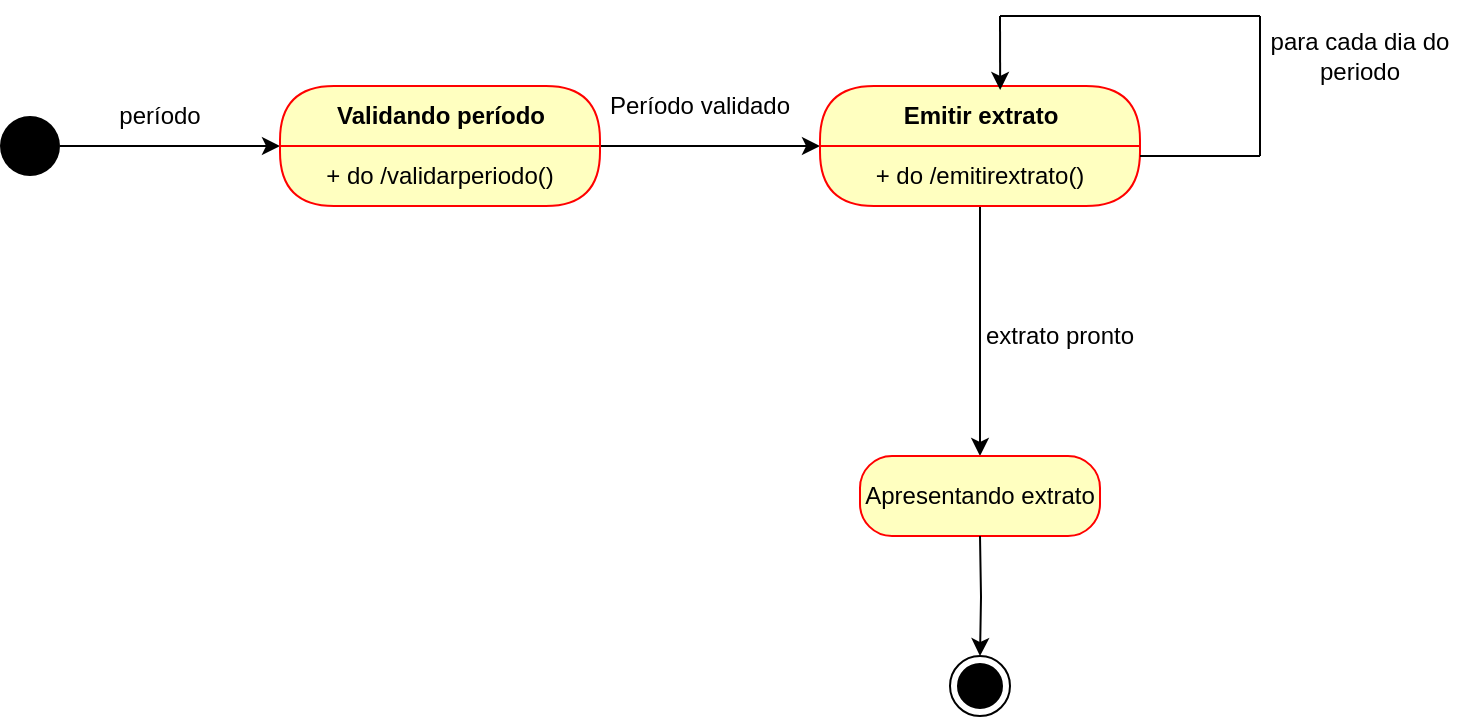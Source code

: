 <mxfile version="13.9.9" type="device"><diagram id="QU2YKQpWMsRhnobJzOWw" name="Página-1"><mxGraphModel dx="1086" dy="806" grid="1" gridSize="10" guides="1" tooltips="1" connect="1" arrows="1" fold="1" page="1" pageScale="1" pageWidth="827" pageHeight="1169" math="0" shadow="0"><root><mxCell id="0"/><mxCell id="1" parent="0"/><mxCell id="7zu1TZ4fAgvrMbDqtmIx-1" style="edgeStyle=orthogonalEdgeStyle;rounded=0;orthogonalLoop=1;jettySize=auto;html=1;" edge="1" parent="1" source="7zu1TZ4fAgvrMbDqtmIx-2"><mxGeometry relative="1" as="geometry"><mxPoint x="200" y="85" as="targetPoint"/></mxGeometry></mxCell><mxCell id="7zu1TZ4fAgvrMbDqtmIx-2" value="" style="ellipse;fillColor=#000000;strokeColor=none;" vertex="1" parent="1"><mxGeometry x="60" y="70" width="30" height="30" as="geometry"/></mxCell><mxCell id="7zu1TZ4fAgvrMbDqtmIx-3" style="edgeStyle=orthogonalEdgeStyle;rounded=0;orthogonalLoop=1;jettySize=auto;html=1;" edge="1" parent="1" source="7zu1TZ4fAgvrMbDqtmIx-4"><mxGeometry relative="1" as="geometry"><mxPoint x="470" y="85" as="targetPoint"/></mxGeometry></mxCell><mxCell id="7zu1TZ4fAgvrMbDqtmIx-4" value="Validando período" style="swimlane;html=1;fontStyle=1;align=center;verticalAlign=middle;childLayout=stackLayout;horizontal=1;startSize=30;horizontalStack=0;resizeParent=0;resizeLast=1;container=0;fontColor=#000000;collapsible=0;rounded=1;arcSize=30;strokeColor=#ff0000;fillColor=#ffffc0;swimlaneFillColor=#ffffc0;dropTarget=0;" vertex="1" parent="1"><mxGeometry x="200" y="55" width="160" height="60" as="geometry"/></mxCell><mxCell id="7zu1TZ4fAgvrMbDqtmIx-5" value="+ do /validarperiodo()" style="text;html=1;strokeColor=none;fillColor=none;align=center;verticalAlign=middle;spacingLeft=4;spacingRight=4;whiteSpace=wrap;overflow=hidden;rotatable=0;fontColor=#000000;" vertex="1" parent="7zu1TZ4fAgvrMbDqtmIx-4"><mxGeometry y="30" width="160" height="30" as="geometry"/></mxCell><mxCell id="7zu1TZ4fAgvrMbDqtmIx-6" value="Subtitle" style="text;html=1;strokeColor=none;fillColor=none;align=center;verticalAlign=middle;spacingLeft=4;spacingRight=4;whiteSpace=wrap;overflow=hidden;rotatable=0;fontColor=#000000;" vertex="1" parent="7zu1TZ4fAgvrMbDqtmIx-4"><mxGeometry y="60" width="160" as="geometry"/></mxCell><mxCell id="7zu1TZ4fAgvrMbDqtmIx-7" style="edgeStyle=orthogonalEdgeStyle;rounded=0;orthogonalLoop=1;jettySize=auto;html=1;entryX=0.5;entryY=0;entryDx=0;entryDy=0;" edge="1" parent="1" source="7zu1TZ4fAgvrMbDqtmIx-8"><mxGeometry relative="1" as="geometry"><mxPoint x="550" y="240" as="targetPoint"/></mxGeometry></mxCell><mxCell id="7zu1TZ4fAgvrMbDqtmIx-8" value="Emitir extrato" style="swimlane;html=1;fontStyle=1;align=center;verticalAlign=middle;childLayout=stackLayout;horizontal=1;startSize=30;horizontalStack=0;resizeParent=0;resizeLast=1;container=0;fontColor=#000000;collapsible=0;rounded=1;arcSize=30;strokeColor=#ff0000;fillColor=#ffffc0;swimlaneFillColor=#ffffc0;dropTarget=0;" vertex="1" parent="1"><mxGeometry x="470" y="55" width="160" height="60" as="geometry"/></mxCell><mxCell id="7zu1TZ4fAgvrMbDqtmIx-9" value="+ do /emitirextrato()" style="text;html=1;strokeColor=none;fillColor=none;align=center;verticalAlign=middle;spacingLeft=4;spacingRight=4;whiteSpace=wrap;overflow=hidden;rotatable=0;fontColor=#000000;" vertex="1" parent="7zu1TZ4fAgvrMbDqtmIx-8"><mxGeometry y="30" width="160" height="30" as="geometry"/></mxCell><mxCell id="7zu1TZ4fAgvrMbDqtmIx-10" value="Subtitle" style="text;html=1;strokeColor=none;fillColor=none;align=center;verticalAlign=middle;spacingLeft=4;spacingRight=4;whiteSpace=wrap;overflow=hidden;rotatable=0;fontColor=#000000;" vertex="1" parent="7zu1TZ4fAgvrMbDqtmIx-8"><mxGeometry y="60" width="160" as="geometry"/></mxCell><mxCell id="7zu1TZ4fAgvrMbDqtmIx-11" value="período" style="text;html=1;strokeColor=none;fillColor=none;align=center;verticalAlign=middle;whiteSpace=wrap;rounded=0;" vertex="1" parent="1"><mxGeometry x="120" y="60" width="40" height="20" as="geometry"/></mxCell><mxCell id="7zu1TZ4fAgvrMbDqtmIx-12" value="Período validado" style="text;html=1;strokeColor=none;fillColor=none;align=center;verticalAlign=middle;whiteSpace=wrap;rounded=0;" vertex="1" parent="1"><mxGeometry x="360" y="55" width="100" height="20" as="geometry"/></mxCell><mxCell id="7zu1TZ4fAgvrMbDqtmIx-13" value="extrato pronto" style="text;html=1;strokeColor=none;fillColor=none;align=center;verticalAlign=middle;whiteSpace=wrap;rounded=0;" vertex="1" parent="1"><mxGeometry x="540" y="170" width="100" height="20" as="geometry"/></mxCell><mxCell id="7zu1TZ4fAgvrMbDqtmIx-33" value="" style="ellipse;html=1;shape=endState;fillColor=#000000;strokeColor=#000000;" vertex="1" parent="1"><mxGeometry x="535" y="340" width="30" height="30" as="geometry"/></mxCell><mxCell id="7zu1TZ4fAgvrMbDqtmIx-38" value="" style="endArrow=none;html=1;" edge="1" parent="1"><mxGeometry width="50" height="50" relative="1" as="geometry"><mxPoint x="630" y="90" as="sourcePoint"/><mxPoint x="690" y="90" as="targetPoint"/></mxGeometry></mxCell><mxCell id="7zu1TZ4fAgvrMbDqtmIx-39" value="" style="endArrow=none;html=1;" edge="1" parent="1"><mxGeometry width="50" height="50" relative="1" as="geometry"><mxPoint x="690" y="90" as="sourcePoint"/><mxPoint x="690" y="20" as="targetPoint"/></mxGeometry></mxCell><mxCell id="7zu1TZ4fAgvrMbDqtmIx-40" value="" style="endArrow=none;html=1;" edge="1" parent="1"><mxGeometry width="50" height="50" relative="1" as="geometry"><mxPoint x="690" y="20" as="sourcePoint"/><mxPoint x="560" y="20" as="targetPoint"/></mxGeometry></mxCell><mxCell id="7zu1TZ4fAgvrMbDqtmIx-41" value="" style="endArrow=classic;html=1;entryX=0.563;entryY=0.033;entryDx=0;entryDy=0;entryPerimeter=0;" edge="1" parent="1" target="7zu1TZ4fAgvrMbDqtmIx-8"><mxGeometry width="50" height="50" relative="1" as="geometry"><mxPoint x="560" y="20" as="sourcePoint"/><mxPoint x="440" y="190" as="targetPoint"/></mxGeometry></mxCell><mxCell id="7zu1TZ4fAgvrMbDqtmIx-42" value="para cada dia do periodo" style="text;html=1;strokeColor=none;fillColor=none;align=center;verticalAlign=middle;whiteSpace=wrap;rounded=0;" vertex="1" parent="1"><mxGeometry x="690" y="30" width="100" height="20" as="geometry"/></mxCell><mxCell id="7zu1TZ4fAgvrMbDqtmIx-43" value="Apresentando extrato" style="rounded=1;whiteSpace=wrap;html=1;arcSize=40;fontColor=#000000;fillColor=#ffffc0;strokeColor=#ff0000;" vertex="1" parent="1"><mxGeometry x="490" y="240" width="120" height="40" as="geometry"/></mxCell><mxCell id="7zu1TZ4fAgvrMbDqtmIx-45" style="edgeStyle=orthogonalEdgeStyle;rounded=0;orthogonalLoop=1;jettySize=auto;html=1;entryX=0.5;entryY=0;entryDx=0;entryDy=0;" edge="1" parent="1" target="7zu1TZ4fAgvrMbDqtmIx-33"><mxGeometry relative="1" as="geometry"><mxPoint x="560" y="250" as="targetPoint"/><mxPoint x="550" y="280" as="sourcePoint"/></mxGeometry></mxCell></root></mxGraphModel></diagram></mxfile>